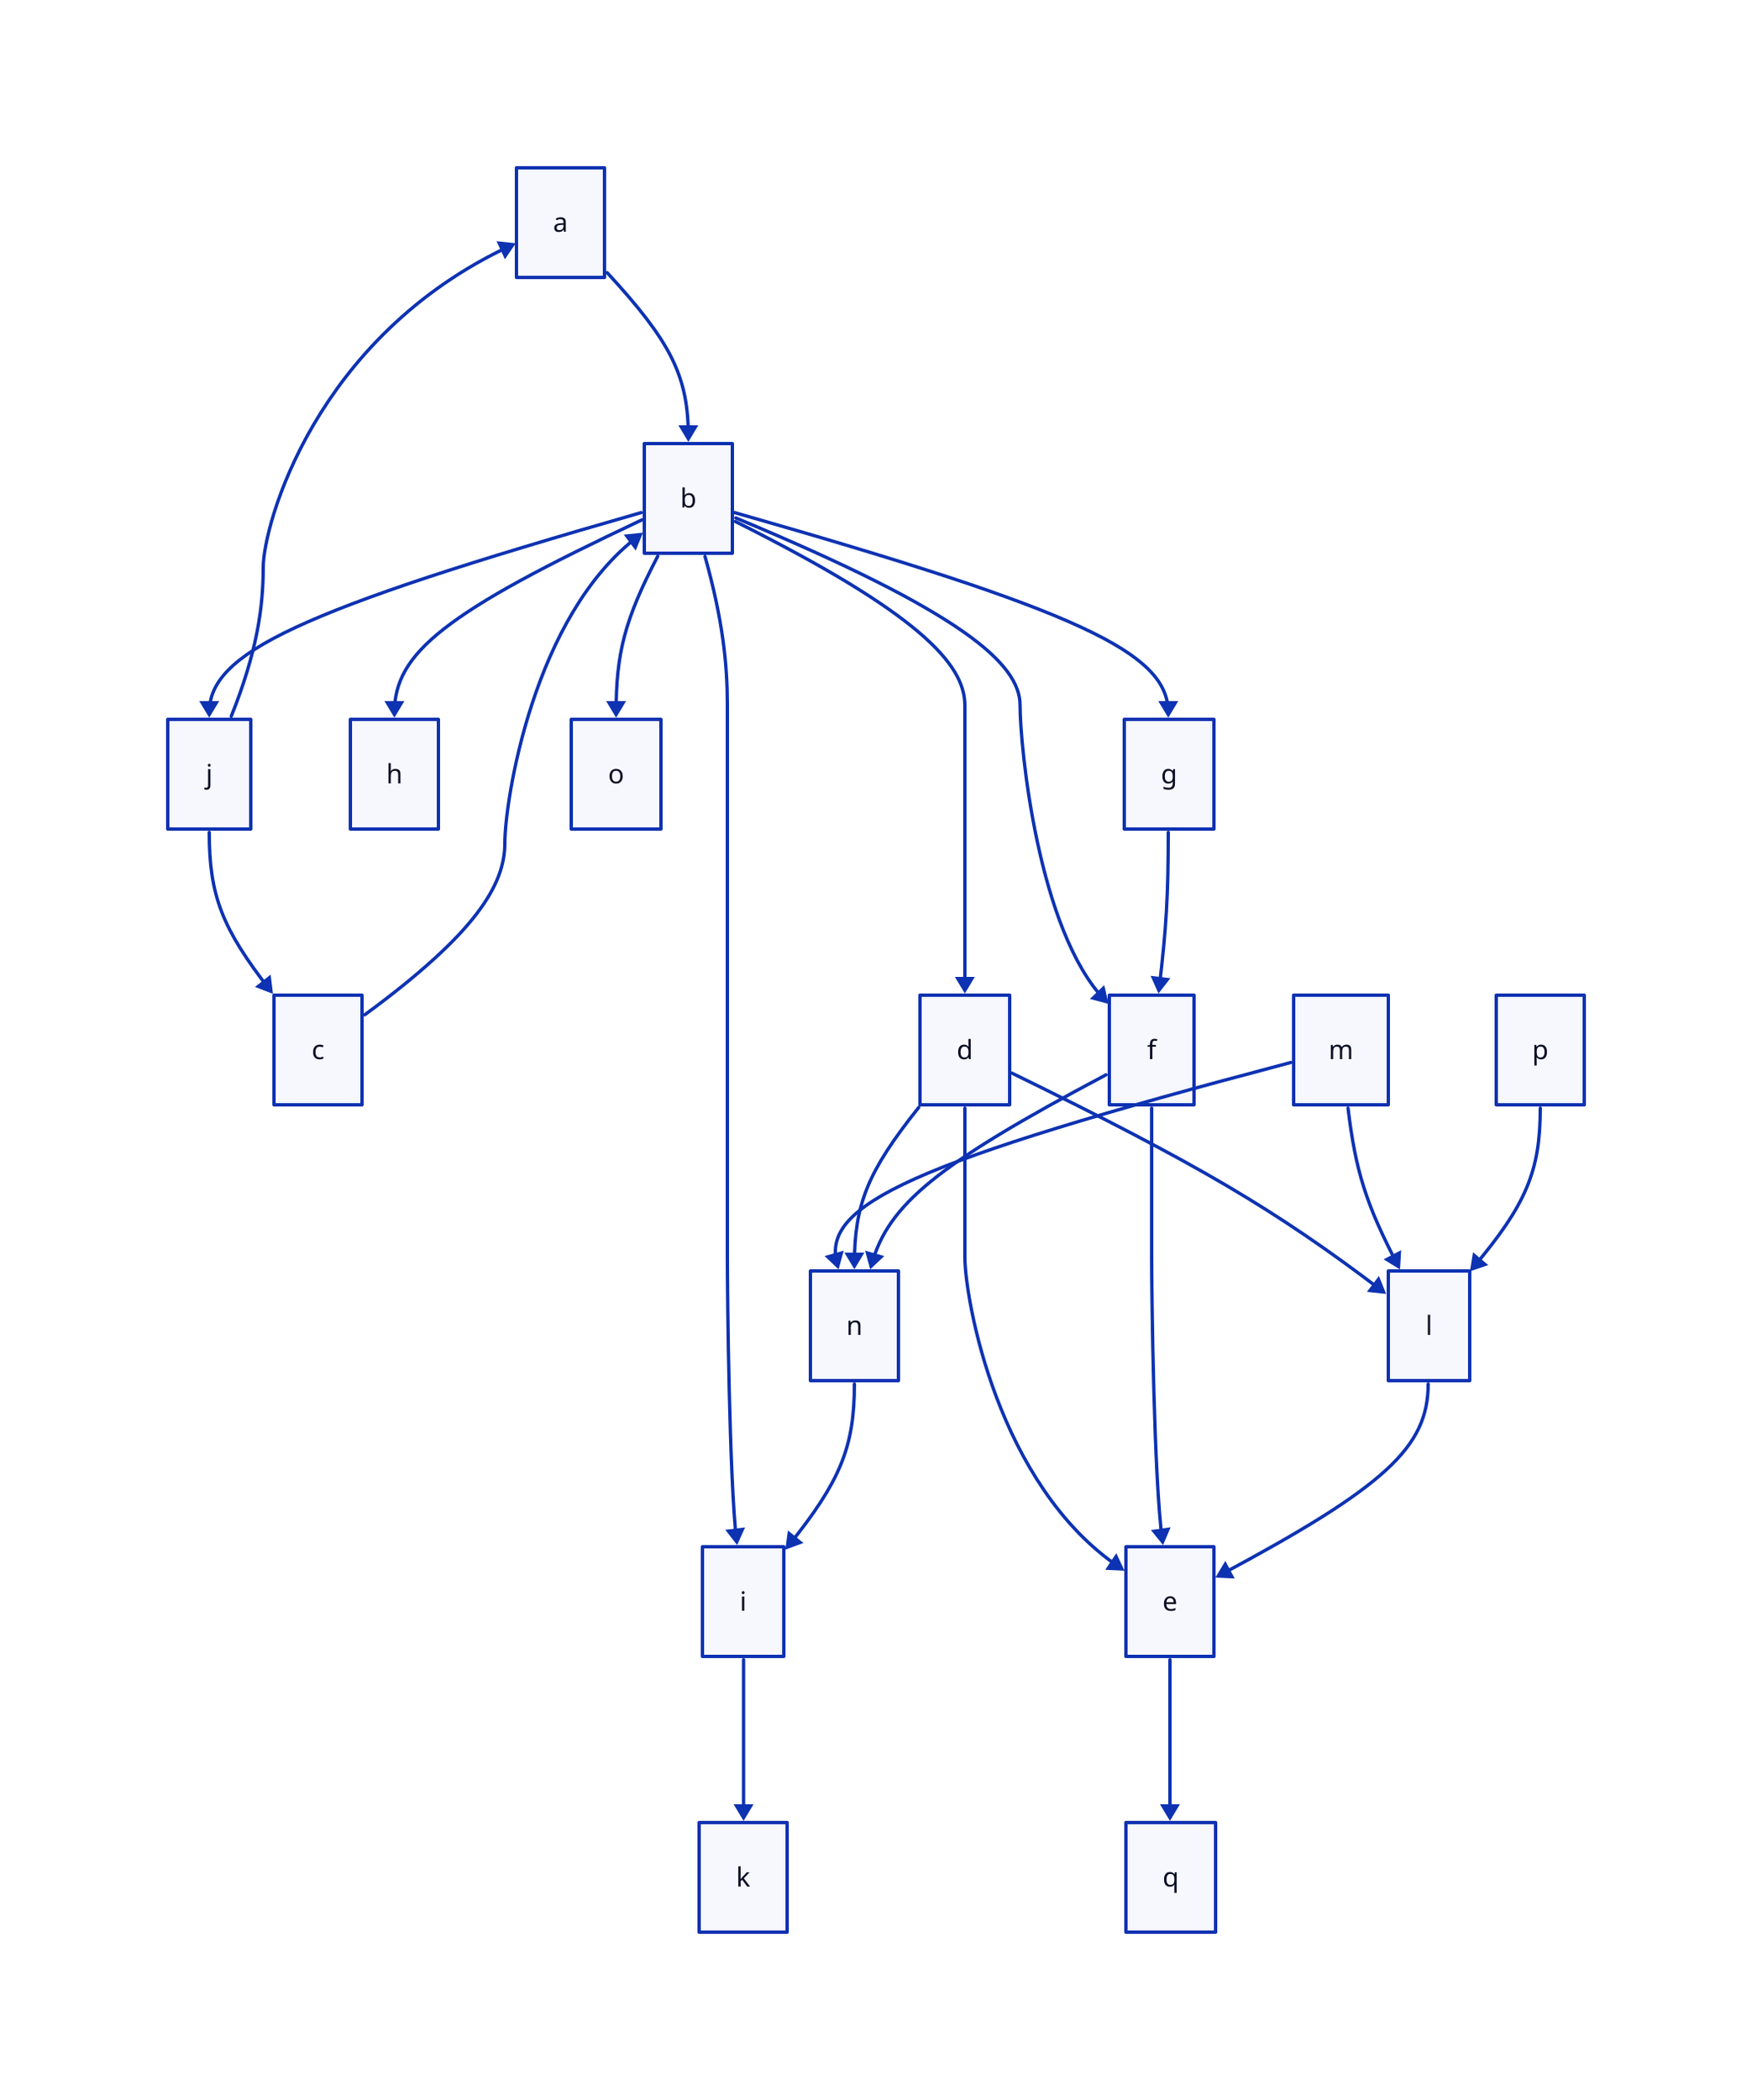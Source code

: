 
a-> b
c -> b
d-> e
f-> e
b-> f
b-> g
g-> f
b-> h
b-> i
b-> d
j-> c
j-> a
b-> j
i-> k
d-> l
l-> e
m-> l
m-> n
n-> i
d-> n
f-> n
b-> o
p-> l
e-> q